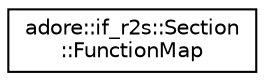 digraph "Graphical Class Hierarchy"
{
 // LATEX_PDF_SIZE
  edge [fontname="Helvetica",fontsize="10",labelfontname="Helvetica",labelfontsize="10"];
  node [fontname="Helvetica",fontsize="10",shape=record];
  rankdir="LR";
  Node0 [label="adore::if_r2s::Section\l::FunctionMap",height=0.2,width=0.4,color="black", fillcolor="white", style="filled",URL="$classadore_1_1if__r2s_1_1Section_1_1FunctionMap.html",tooltip="storage class to access different functions by their domain intervals"];
}
